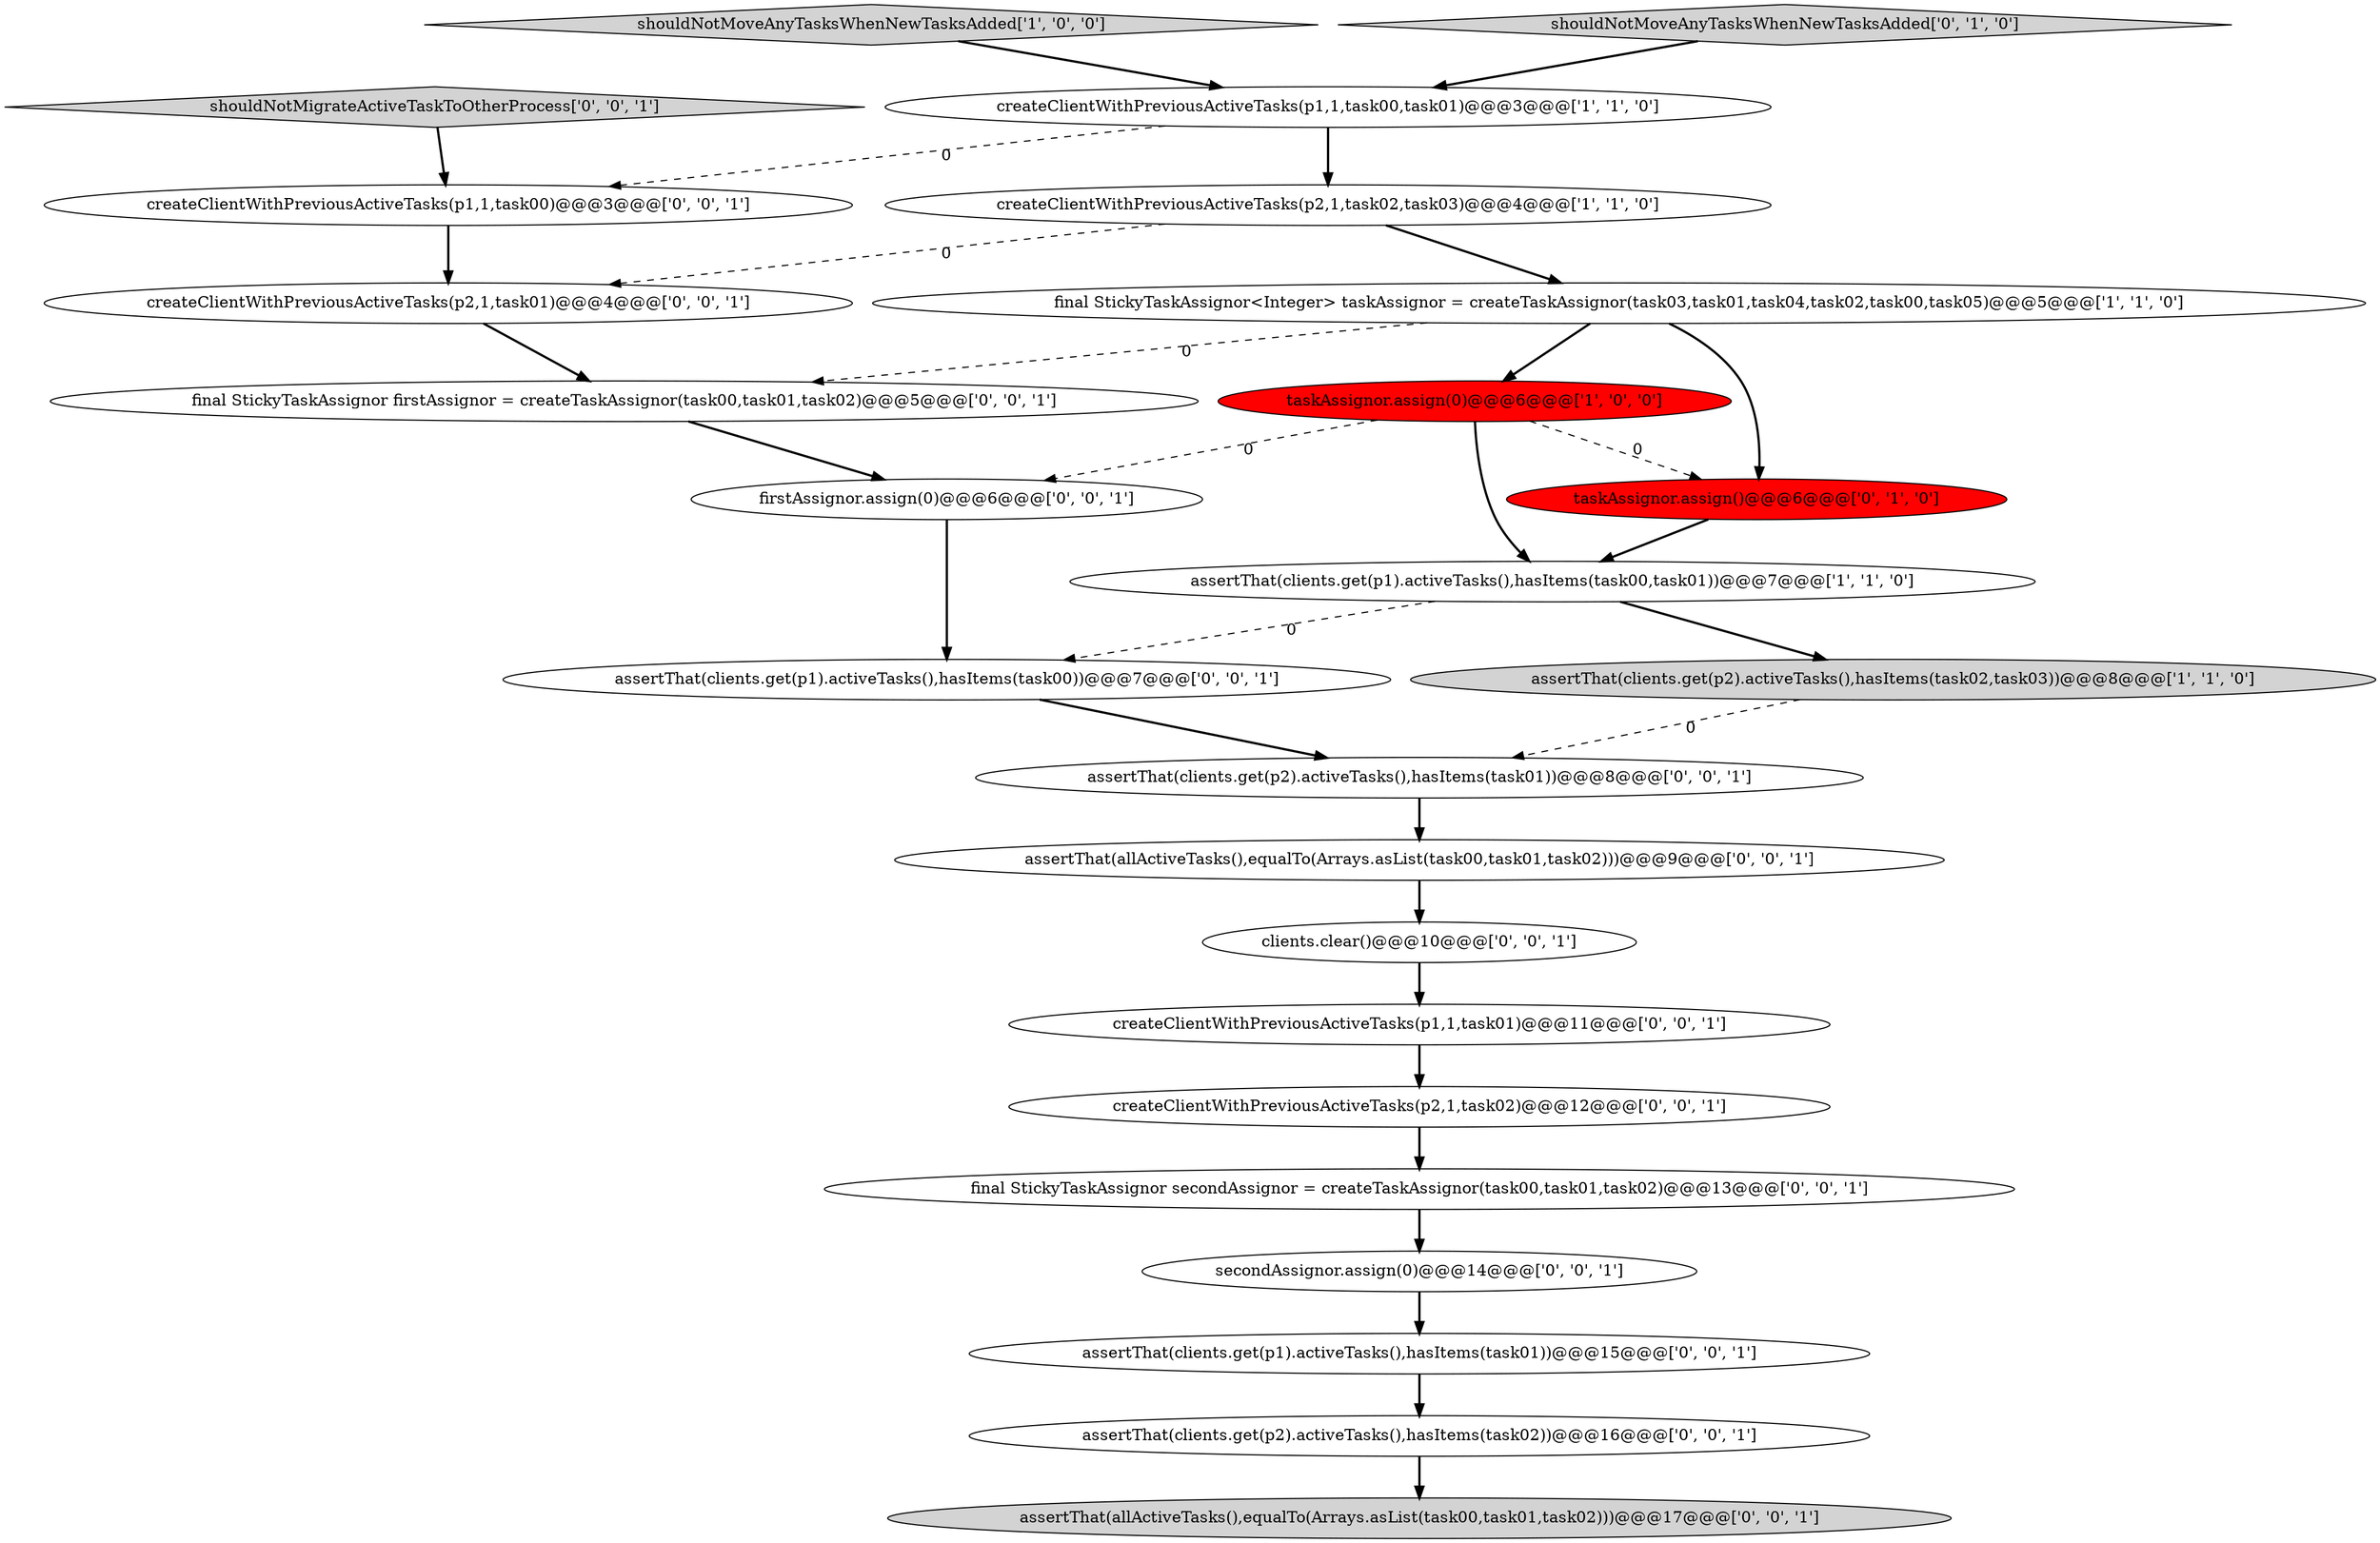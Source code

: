 digraph {
23 [style = filled, label = "shouldNotMigrateActiveTaskToOtherProcess['0', '0', '1']", fillcolor = lightgray, shape = diamond image = "AAA0AAABBB3BBB"];
12 [style = filled, label = "secondAssignor.assign(0)@@@14@@@['0', '0', '1']", fillcolor = white, shape = ellipse image = "AAA0AAABBB3BBB"];
1 [style = filled, label = "createClientWithPreviousActiveTasks(p2,1,task02,task03)@@@4@@@['1', '1', '0']", fillcolor = white, shape = ellipse image = "AAA0AAABBB1BBB"];
6 [style = filled, label = "assertThat(clients.get(p2).activeTasks(),hasItems(task02,task03))@@@8@@@['1', '1', '0']", fillcolor = lightgray, shape = ellipse image = "AAA0AAABBB1BBB"];
4 [style = filled, label = "final StickyTaskAssignor<Integer> taskAssignor = createTaskAssignor(task03,task01,task04,task02,task00,task05)@@@5@@@['1', '1', '0']", fillcolor = white, shape = ellipse image = "AAA0AAABBB1BBB"];
8 [style = filled, label = "taskAssignor.assign()@@@6@@@['0', '1', '0']", fillcolor = red, shape = ellipse image = "AAA1AAABBB2BBB"];
0 [style = filled, label = "shouldNotMoveAnyTasksWhenNewTasksAdded['1', '0', '0']", fillcolor = lightgray, shape = diamond image = "AAA0AAABBB1BBB"];
24 [style = filled, label = "createClientWithPreviousActiveTasks(p2,1,task01)@@@4@@@['0', '0', '1']", fillcolor = white, shape = ellipse image = "AAA0AAABBB3BBB"];
14 [style = filled, label = "createClientWithPreviousActiveTasks(p1,1,task00)@@@3@@@['0', '0', '1']", fillcolor = white, shape = ellipse image = "AAA0AAABBB3BBB"];
19 [style = filled, label = "assertThat(allActiveTasks(),equalTo(Arrays.asList(task00,task01,task02)))@@@17@@@['0', '0', '1']", fillcolor = lightgray, shape = ellipse image = "AAA0AAABBB3BBB"];
21 [style = filled, label = "createClientWithPreviousActiveTasks(p1,1,task01)@@@11@@@['0', '0', '1']", fillcolor = white, shape = ellipse image = "AAA0AAABBB3BBB"];
5 [style = filled, label = "assertThat(clients.get(p1).activeTasks(),hasItems(task00,task01))@@@7@@@['1', '1', '0']", fillcolor = white, shape = ellipse image = "AAA0AAABBB1BBB"];
10 [style = filled, label = "final StickyTaskAssignor secondAssignor = createTaskAssignor(task00,task01,task02)@@@13@@@['0', '0', '1']", fillcolor = white, shape = ellipse image = "AAA0AAABBB3BBB"];
15 [style = filled, label = "assertThat(clients.get(p1).activeTasks(),hasItems(task00))@@@7@@@['0', '0', '1']", fillcolor = white, shape = ellipse image = "AAA0AAABBB3BBB"];
9 [style = filled, label = "final StickyTaskAssignor firstAssignor = createTaskAssignor(task00,task01,task02)@@@5@@@['0', '0', '1']", fillcolor = white, shape = ellipse image = "AAA0AAABBB3BBB"];
16 [style = filled, label = "assertThat(allActiveTasks(),equalTo(Arrays.asList(task00,task01,task02)))@@@9@@@['0', '0', '1']", fillcolor = white, shape = ellipse image = "AAA0AAABBB3BBB"];
7 [style = filled, label = "shouldNotMoveAnyTasksWhenNewTasksAdded['0', '1', '0']", fillcolor = lightgray, shape = diamond image = "AAA0AAABBB2BBB"];
11 [style = filled, label = "clients.clear()@@@10@@@['0', '0', '1']", fillcolor = white, shape = ellipse image = "AAA0AAABBB3BBB"];
20 [style = filled, label = "assertThat(clients.get(p2).activeTasks(),hasItems(task01))@@@8@@@['0', '0', '1']", fillcolor = white, shape = ellipse image = "AAA0AAABBB3BBB"];
22 [style = filled, label = "firstAssignor.assign(0)@@@6@@@['0', '0', '1']", fillcolor = white, shape = ellipse image = "AAA0AAABBB3BBB"];
18 [style = filled, label = "assertThat(clients.get(p2).activeTasks(),hasItems(task02))@@@16@@@['0', '0', '1']", fillcolor = white, shape = ellipse image = "AAA0AAABBB3BBB"];
17 [style = filled, label = "assertThat(clients.get(p1).activeTasks(),hasItems(task01))@@@15@@@['0', '0', '1']", fillcolor = white, shape = ellipse image = "AAA0AAABBB3BBB"];
13 [style = filled, label = "createClientWithPreviousActiveTasks(p2,1,task02)@@@12@@@['0', '0', '1']", fillcolor = white, shape = ellipse image = "AAA0AAABBB3BBB"];
3 [style = filled, label = "createClientWithPreviousActiveTasks(p1,1,task00,task01)@@@3@@@['1', '1', '0']", fillcolor = white, shape = ellipse image = "AAA0AAABBB1BBB"];
2 [style = filled, label = "taskAssignor.assign(0)@@@6@@@['1', '0', '0']", fillcolor = red, shape = ellipse image = "AAA1AAABBB1BBB"];
9->22 [style = bold, label=""];
0->3 [style = bold, label=""];
13->10 [style = bold, label=""];
14->24 [style = bold, label=""];
1->4 [style = bold, label=""];
2->5 [style = bold, label=""];
22->15 [style = bold, label=""];
16->11 [style = bold, label=""];
3->1 [style = bold, label=""];
6->20 [style = dashed, label="0"];
11->21 [style = bold, label=""];
12->17 [style = bold, label=""];
18->19 [style = bold, label=""];
4->2 [style = bold, label=""];
2->8 [style = dashed, label="0"];
7->3 [style = bold, label=""];
23->14 [style = bold, label=""];
4->9 [style = dashed, label="0"];
20->16 [style = bold, label=""];
5->6 [style = bold, label=""];
8->5 [style = bold, label=""];
10->12 [style = bold, label=""];
1->24 [style = dashed, label="0"];
15->20 [style = bold, label=""];
4->8 [style = bold, label=""];
3->14 [style = dashed, label="0"];
5->15 [style = dashed, label="0"];
2->22 [style = dashed, label="0"];
17->18 [style = bold, label=""];
24->9 [style = bold, label=""];
21->13 [style = bold, label=""];
}
